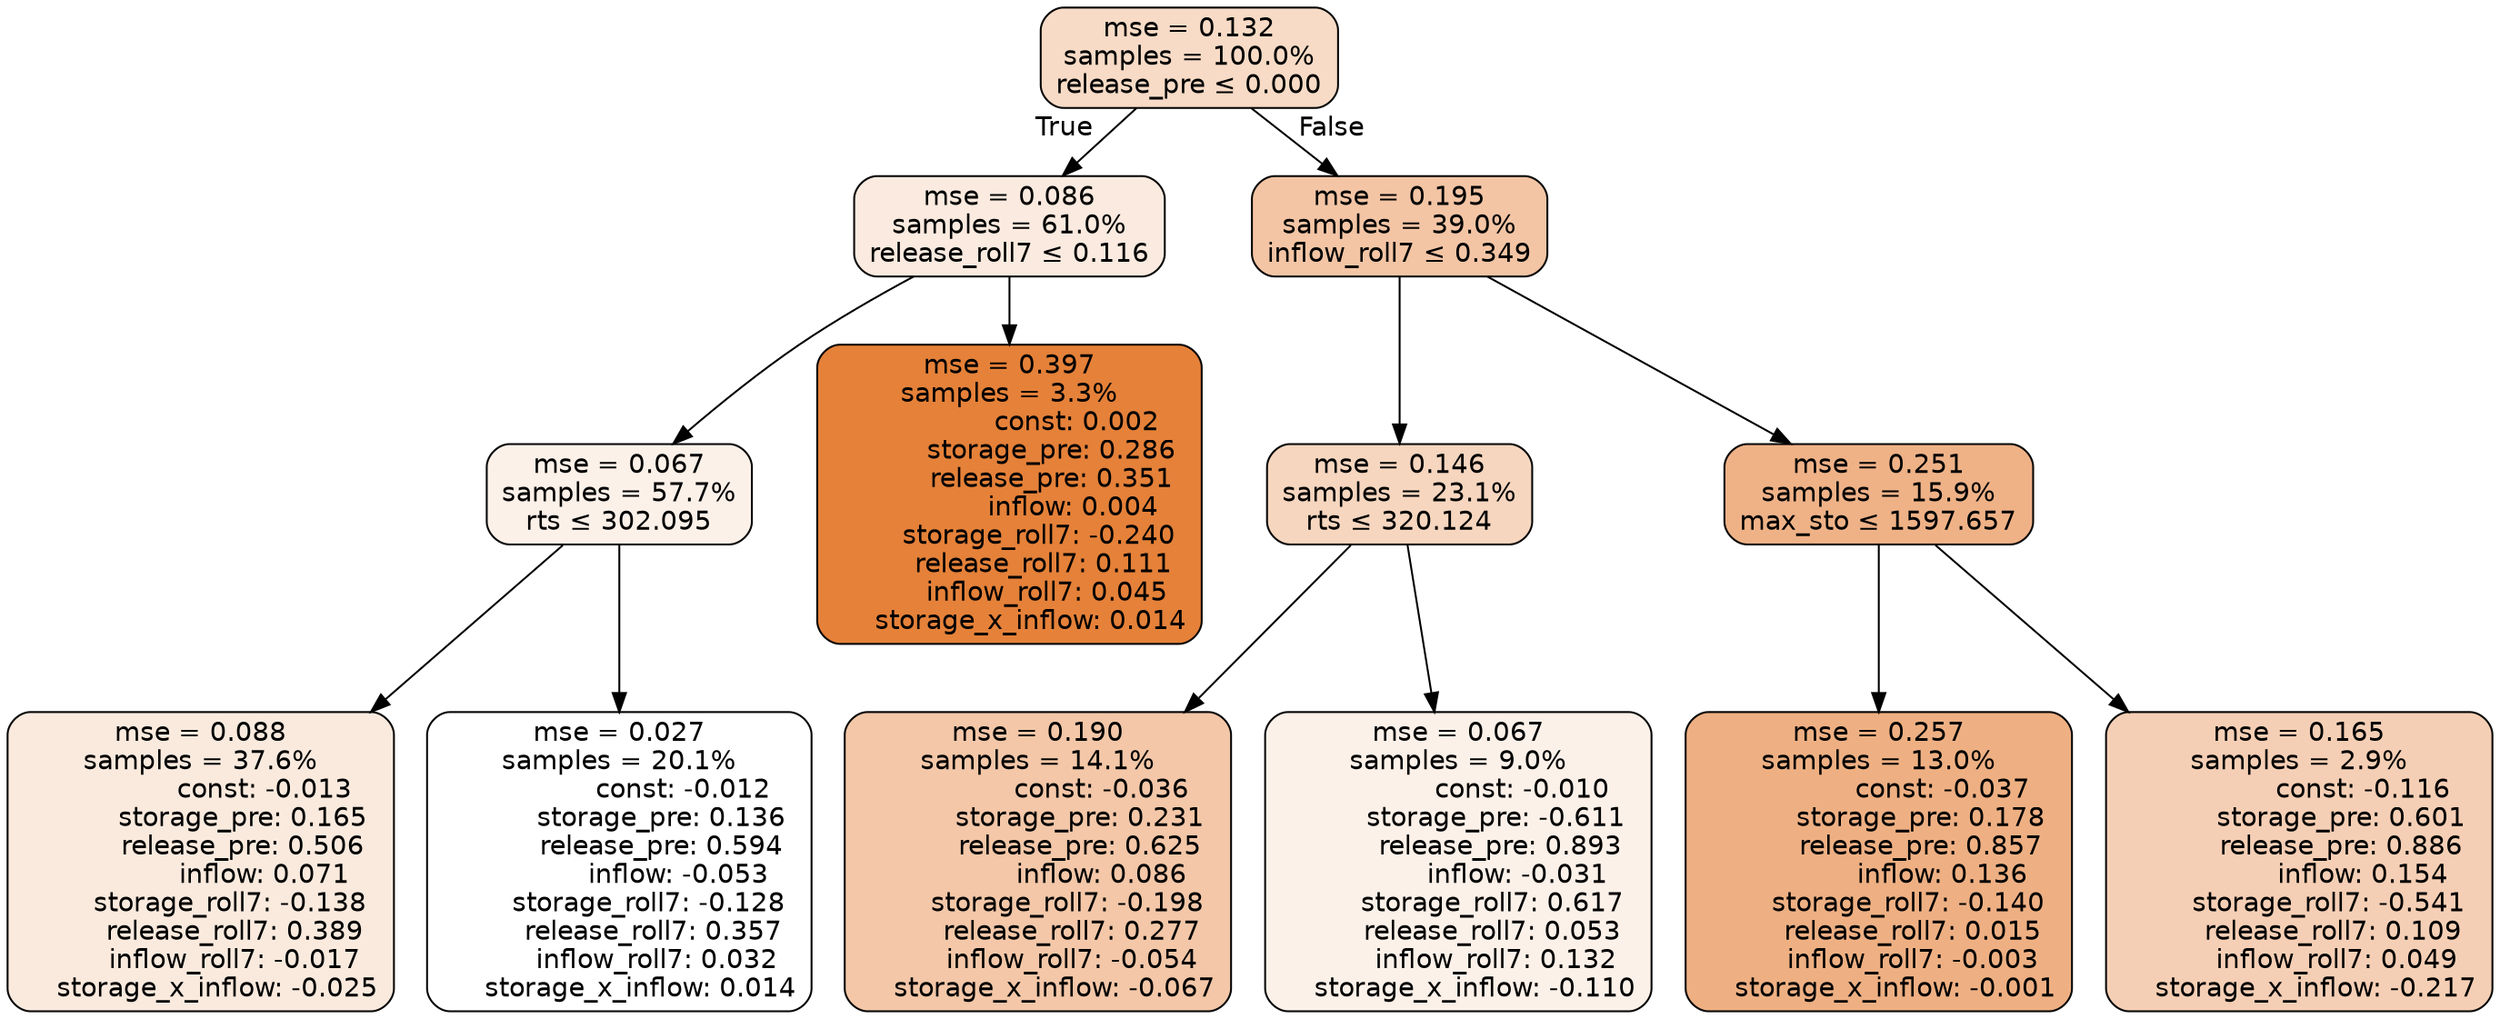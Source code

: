 digraph tree {
bgcolor="transparent"
node [shape=rectangle, style="filled, rounded", color="black", fontname=helvetica] ;
edge [fontname=helvetica] ;
	"0" [label="mse = 0.132
samples = 100.0%
release_pre &le; 0.000", fillcolor="#f7dbc6"]
	"1" [label="mse = 0.086
samples = 61.0%
release_roll7 &le; 0.116", fillcolor="#faeadf"]
	"2" [label="mse = 0.067
samples = 57.7%
rts &le; 302.095", fillcolor="#fcf1e9"]
	"3" [label="mse = 0.088
samples = 37.6%
               const: -0.013
          storage_pre: 0.165
          release_pre: 0.506
               inflow: 0.071
       storage_roll7: -0.138
        release_roll7: 0.389
        inflow_roll7: -0.017
    storage_x_inflow: -0.025", fillcolor="#faeade"]
	"4" [label="mse = 0.027
samples = 20.1%
               const: -0.012
          storage_pre: 0.136
          release_pre: 0.594
              inflow: -0.053
       storage_roll7: -0.128
        release_roll7: 0.357
         inflow_roll7: 0.032
     storage_x_inflow: 0.014", fillcolor="#ffffff"]
	"5" [label="mse = 0.397
samples = 3.3%
                const: 0.002
          storage_pre: 0.286
          release_pre: 0.351
               inflow: 0.004
       storage_roll7: -0.240
        release_roll7: 0.111
         inflow_roll7: 0.045
     storage_x_inflow: 0.014", fillcolor="#e58139"]
	"6" [label="mse = 0.195
samples = 39.0%
inflow_roll7 &le; 0.349", fillcolor="#f3c5a5"]
	"7" [label="mse = 0.146
samples = 23.1%
rts &le; 320.124", fillcolor="#f6d6bf"]
	"8" [label="mse = 0.190
samples = 14.1%
               const: -0.036
          storage_pre: 0.231
          release_pre: 0.625
               inflow: 0.086
       storage_roll7: -0.198
        release_roll7: 0.277
        inflow_roll7: -0.054
    storage_x_inflow: -0.067", fillcolor="#f3c7a8"]
	"9" [label="mse = 0.067
samples = 9.0%
               const: -0.010
         storage_pre: -0.611
          release_pre: 0.893
              inflow: -0.031
        storage_roll7: 0.617
        release_roll7: 0.053
         inflow_roll7: 0.132
    storage_x_inflow: -0.110", fillcolor="#fcf1e9"]
	"10" [label="mse = 0.251
samples = 15.9%
max_sto &le; 1597.657", fillcolor="#efb287"]
	"11" [label="mse = 0.257
samples = 13.0%
               const: -0.037
          storage_pre: 0.178
          release_pre: 0.857
               inflow: 0.136
       storage_roll7: -0.140
        release_roll7: 0.015
        inflow_roll7: -0.003
    storage_x_inflow: -0.001", fillcolor="#eeb083"]
	"12" [label="mse = 0.165
samples = 2.9%
               const: -0.116
          storage_pre: 0.601
          release_pre: 0.886
               inflow: 0.154
       storage_roll7: -0.541
        release_roll7: 0.109
         inflow_roll7: 0.049
    storage_x_inflow: -0.217", fillcolor="#f5cfb5"]

	"0" -> "1" [labeldistance=2.5, labelangle=45, headlabel="True"]
	"1" -> "2"
	"2" -> "3"
	"2" -> "4"
	"1" -> "5"
	"0" -> "6" [labeldistance=2.5, labelangle=-45, headlabel="False"]
	"6" -> "7"
	"7" -> "8"
	"7" -> "9"
	"6" -> "10"
	"10" -> "11"
	"10" -> "12"
}
